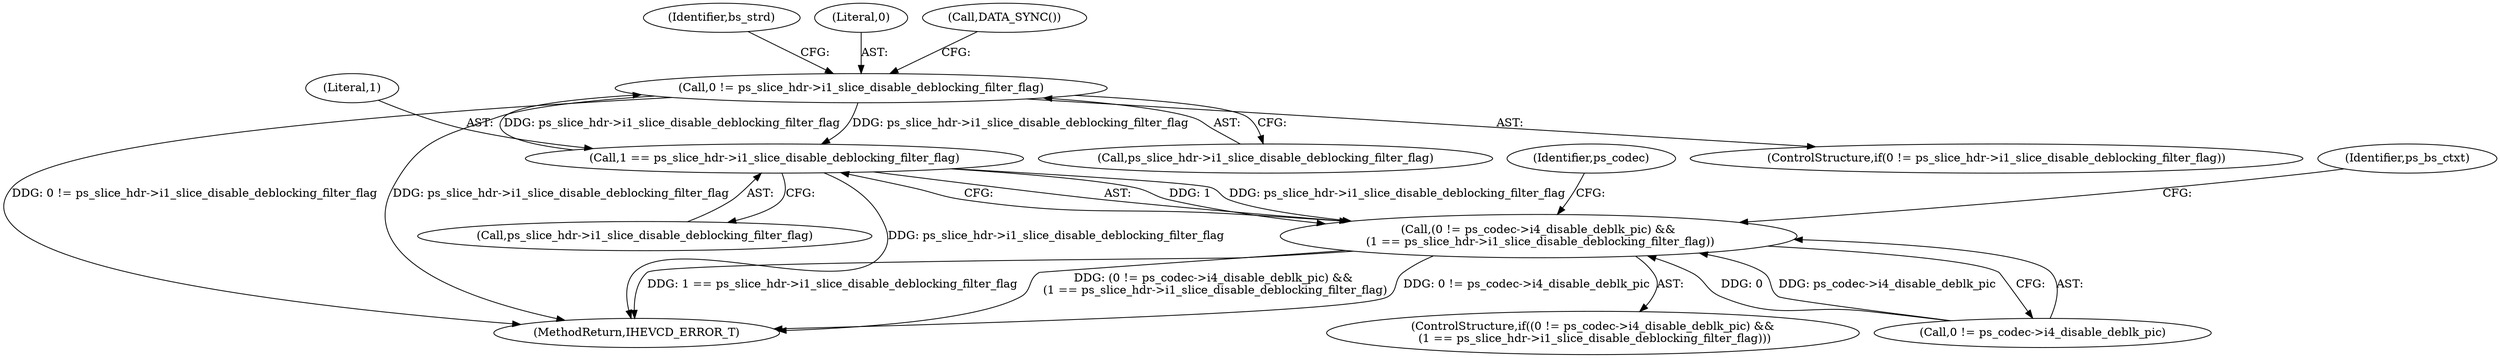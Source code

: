 digraph "0_Android_bcfc7124f6ef9f1ec128fb2e90de774a5b33d199_0@pointer" {
"1004167" [label="(Call,0 != ps_slice_hdr->i1_slice_disable_deblocking_filter_flag)"];
"1002640" [label="(Call,1 == ps_slice_hdr->i1_slice_disable_deblocking_filter_flag)"];
"1004167" [label="(Call,0 != ps_slice_hdr->i1_slice_disable_deblocking_filter_flag)"];
"1002634" [label="(Call,(0 != ps_codec->i4_disable_deblk_pic) &&\n (1 == ps_slice_hdr->i1_slice_disable_deblocking_filter_flag))"];
"1002641" [label="(Literal,1)"];
"1004175" [label="(Identifier,bs_strd)"];
"1004168" [label="(Literal,0)"];
"1002924" [label="(Identifier,ps_codec)"];
"1004289" [label="(Call,DATA_SYNC())"];
"1005173" [label="(MethodReturn,IHEVCD_ERROR_T)"];
"1004169" [label="(Call,ps_slice_hdr->i1_slice_disable_deblocking_filter_flag)"];
"1002640" [label="(Call,1 == ps_slice_hdr->i1_slice_disable_deblocking_filter_flag)"];
"1002642" [label="(Call,ps_slice_hdr->i1_slice_disable_deblocking_filter_flag)"];
"1002633" [label="(ControlStructure,if((0 != ps_codec->i4_disable_deblk_pic) &&\n (1 == ps_slice_hdr->i1_slice_disable_deblocking_filter_flag)))"];
"1004167" [label="(Call,0 != ps_slice_hdr->i1_slice_disable_deblocking_filter_flag)"];
"1004166" [label="(ControlStructure,if(0 != ps_slice_hdr->i1_slice_disable_deblocking_filter_flag))"];
"1002648" [label="(Identifier,ps_bs_ctxt)"];
"1002634" [label="(Call,(0 != ps_codec->i4_disable_deblk_pic) &&\n (1 == ps_slice_hdr->i1_slice_disable_deblocking_filter_flag))"];
"1002635" [label="(Call,0 != ps_codec->i4_disable_deblk_pic)"];
"1004167" -> "1004166"  [label="AST: "];
"1004167" -> "1004169"  [label="CFG: "];
"1004168" -> "1004167"  [label="AST: "];
"1004169" -> "1004167"  [label="AST: "];
"1004175" -> "1004167"  [label="CFG: "];
"1004289" -> "1004167"  [label="CFG: "];
"1004167" -> "1005173"  [label="DDG: 0 != ps_slice_hdr->i1_slice_disable_deblocking_filter_flag"];
"1004167" -> "1005173"  [label="DDG: ps_slice_hdr->i1_slice_disable_deblocking_filter_flag"];
"1004167" -> "1002640"  [label="DDG: ps_slice_hdr->i1_slice_disable_deblocking_filter_flag"];
"1002640" -> "1004167"  [label="DDG: ps_slice_hdr->i1_slice_disable_deblocking_filter_flag"];
"1002640" -> "1002634"  [label="AST: "];
"1002640" -> "1002642"  [label="CFG: "];
"1002641" -> "1002640"  [label="AST: "];
"1002642" -> "1002640"  [label="AST: "];
"1002634" -> "1002640"  [label="CFG: "];
"1002640" -> "1005173"  [label="DDG: ps_slice_hdr->i1_slice_disable_deblocking_filter_flag"];
"1002640" -> "1002634"  [label="DDG: 1"];
"1002640" -> "1002634"  [label="DDG: ps_slice_hdr->i1_slice_disable_deblocking_filter_flag"];
"1002634" -> "1002633"  [label="AST: "];
"1002634" -> "1002635"  [label="CFG: "];
"1002635" -> "1002634"  [label="AST: "];
"1002648" -> "1002634"  [label="CFG: "];
"1002924" -> "1002634"  [label="CFG: "];
"1002634" -> "1005173"  [label="DDG: (0 != ps_codec->i4_disable_deblk_pic) &&\n (1 == ps_slice_hdr->i1_slice_disable_deblocking_filter_flag)"];
"1002634" -> "1005173"  [label="DDG: 0 != ps_codec->i4_disable_deblk_pic"];
"1002634" -> "1005173"  [label="DDG: 1 == ps_slice_hdr->i1_slice_disable_deblocking_filter_flag"];
"1002635" -> "1002634"  [label="DDG: 0"];
"1002635" -> "1002634"  [label="DDG: ps_codec->i4_disable_deblk_pic"];
}
